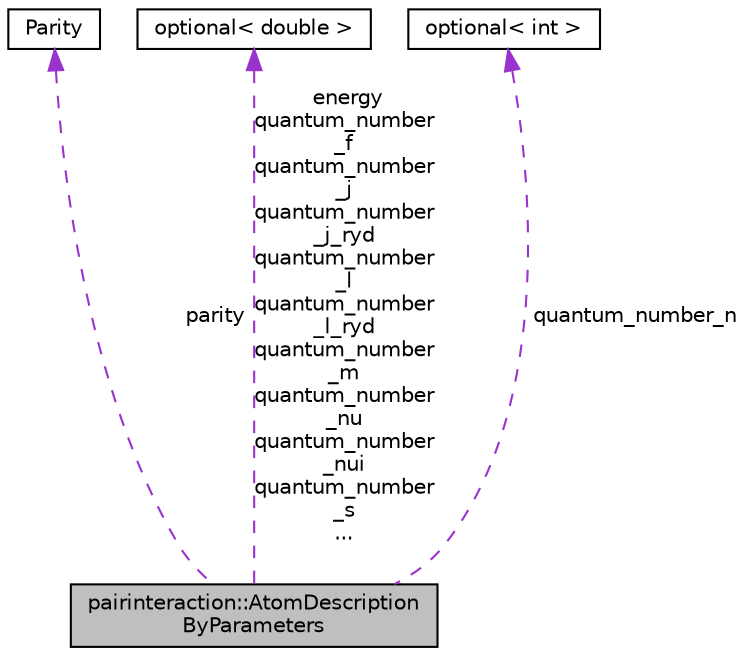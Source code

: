 digraph "pairinteraction::AtomDescriptionByParameters"
{
 // INTERACTIVE_SVG=YES
 // LATEX_PDF_SIZE
  bgcolor="transparent";
  edge [fontname="Helvetica",fontsize="10",labelfontname="Helvetica",labelfontsize="10"];
  node [fontname="Helvetica",fontsize="10",shape=record];
  Node1 [label="pairinteraction::AtomDescription\lByParameters",height=0.2,width=0.4,color="black", fillcolor="grey75", style="filled", fontcolor="black",tooltip=" "];
  Node2 -> Node1 [dir="back",color="darkorchid3",fontsize="10",style="dashed",label=" parity" ,fontname="Helvetica"];
  Node2 [label="Parity",height=0.2,width=0.4,color="black",tooltip=" "];
  Node3 -> Node1 [dir="back",color="darkorchid3",fontsize="10",style="dashed",label=" energy\nquantum_number\l_f\nquantum_number\l_j\nquantum_number\l_j_ryd\nquantum_number\l_l\nquantum_number\l_l_ryd\nquantum_number\l_m\nquantum_number\l_nu\nquantum_number\l_nui\nquantum_number\l_s\n..." ,fontname="Helvetica"];
  Node3 [label="optional\< double \>",height=0.2,width=0.4,color="black",tooltip=" "];
  Node4 -> Node1 [dir="back",color="darkorchid3",fontsize="10",style="dashed",label=" quantum_number_n" ,fontname="Helvetica"];
  Node4 [label="optional\< int \>",height=0.2,width=0.4,color="black",tooltip=" "];
}
